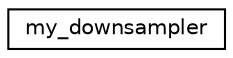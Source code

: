 digraph "Graphical Class Hierarchy"
{
  edge [fontname="Helvetica",fontsize="10",labelfontname="Helvetica",labelfontsize="10"];
  node [fontname="Helvetica",fontsize="10",shape=record];
  rankdir="LR";
  Node1 [label="my_downsampler",height=0.2,width=0.4,color="black", fillcolor="white", style="filled",URL="$structmy__downsampler.html"];
}

